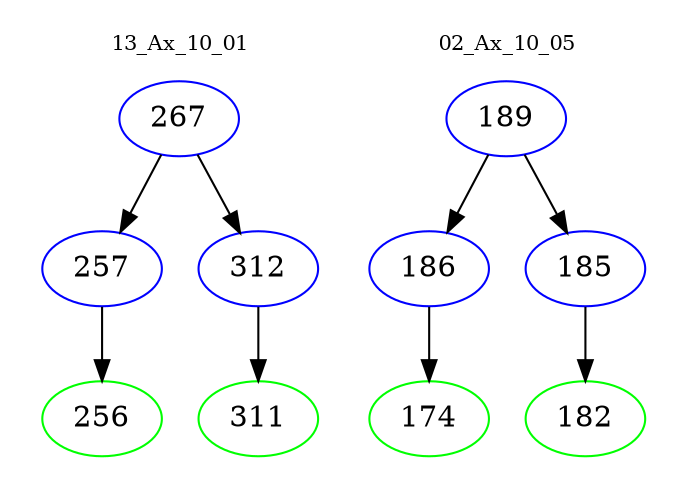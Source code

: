 digraph{
subgraph cluster_0 {
color = white
label = "13_Ax_10_01";
fontsize=10;
T0_267 [label="267", color="blue"]
T0_267 -> T0_257 [color="black"]
T0_257 [label="257", color="blue"]
T0_257 -> T0_256 [color="black"]
T0_256 [label="256", color="green"]
T0_267 -> T0_312 [color="black"]
T0_312 [label="312", color="blue"]
T0_312 -> T0_311 [color="black"]
T0_311 [label="311", color="green"]
}
subgraph cluster_1 {
color = white
label = "02_Ax_10_05";
fontsize=10;
T1_189 [label="189", color="blue"]
T1_189 -> T1_186 [color="black"]
T1_186 [label="186", color="blue"]
T1_186 -> T1_174 [color="black"]
T1_174 [label="174", color="green"]
T1_189 -> T1_185 [color="black"]
T1_185 [label="185", color="blue"]
T1_185 -> T1_182 [color="black"]
T1_182 [label="182", color="green"]
}
}
